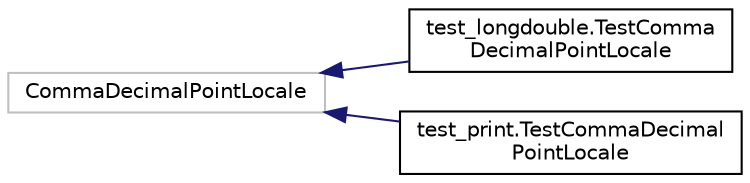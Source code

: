 digraph "Graphical Class Hierarchy"
{
 // LATEX_PDF_SIZE
  edge [fontname="Helvetica",fontsize="10",labelfontname="Helvetica",labelfontsize="10"];
  node [fontname="Helvetica",fontsize="10",shape=record];
  rankdir="LR";
  Node15671 [label="CommaDecimalPointLocale",height=0.2,width=0.4,color="grey75", fillcolor="white", style="filled",tooltip=" "];
  Node15671 -> Node0 [dir="back",color="midnightblue",fontsize="10",style="solid",fontname="Helvetica"];
  Node0 [label="test_longdouble.TestComma\lDecimalPointLocale",height=0.2,width=0.4,color="black", fillcolor="white", style="filled",URL="$classtest__longdouble_1_1TestCommaDecimalPointLocale.html",tooltip=" "];
  Node15671 -> Node15673 [dir="back",color="midnightblue",fontsize="10",style="solid",fontname="Helvetica"];
  Node15673 [label="test_print.TestCommaDecimal\lPointLocale",height=0.2,width=0.4,color="black", fillcolor="white", style="filled",URL="$classtest__print_1_1TestCommaDecimalPointLocale.html",tooltip=" "];
}
